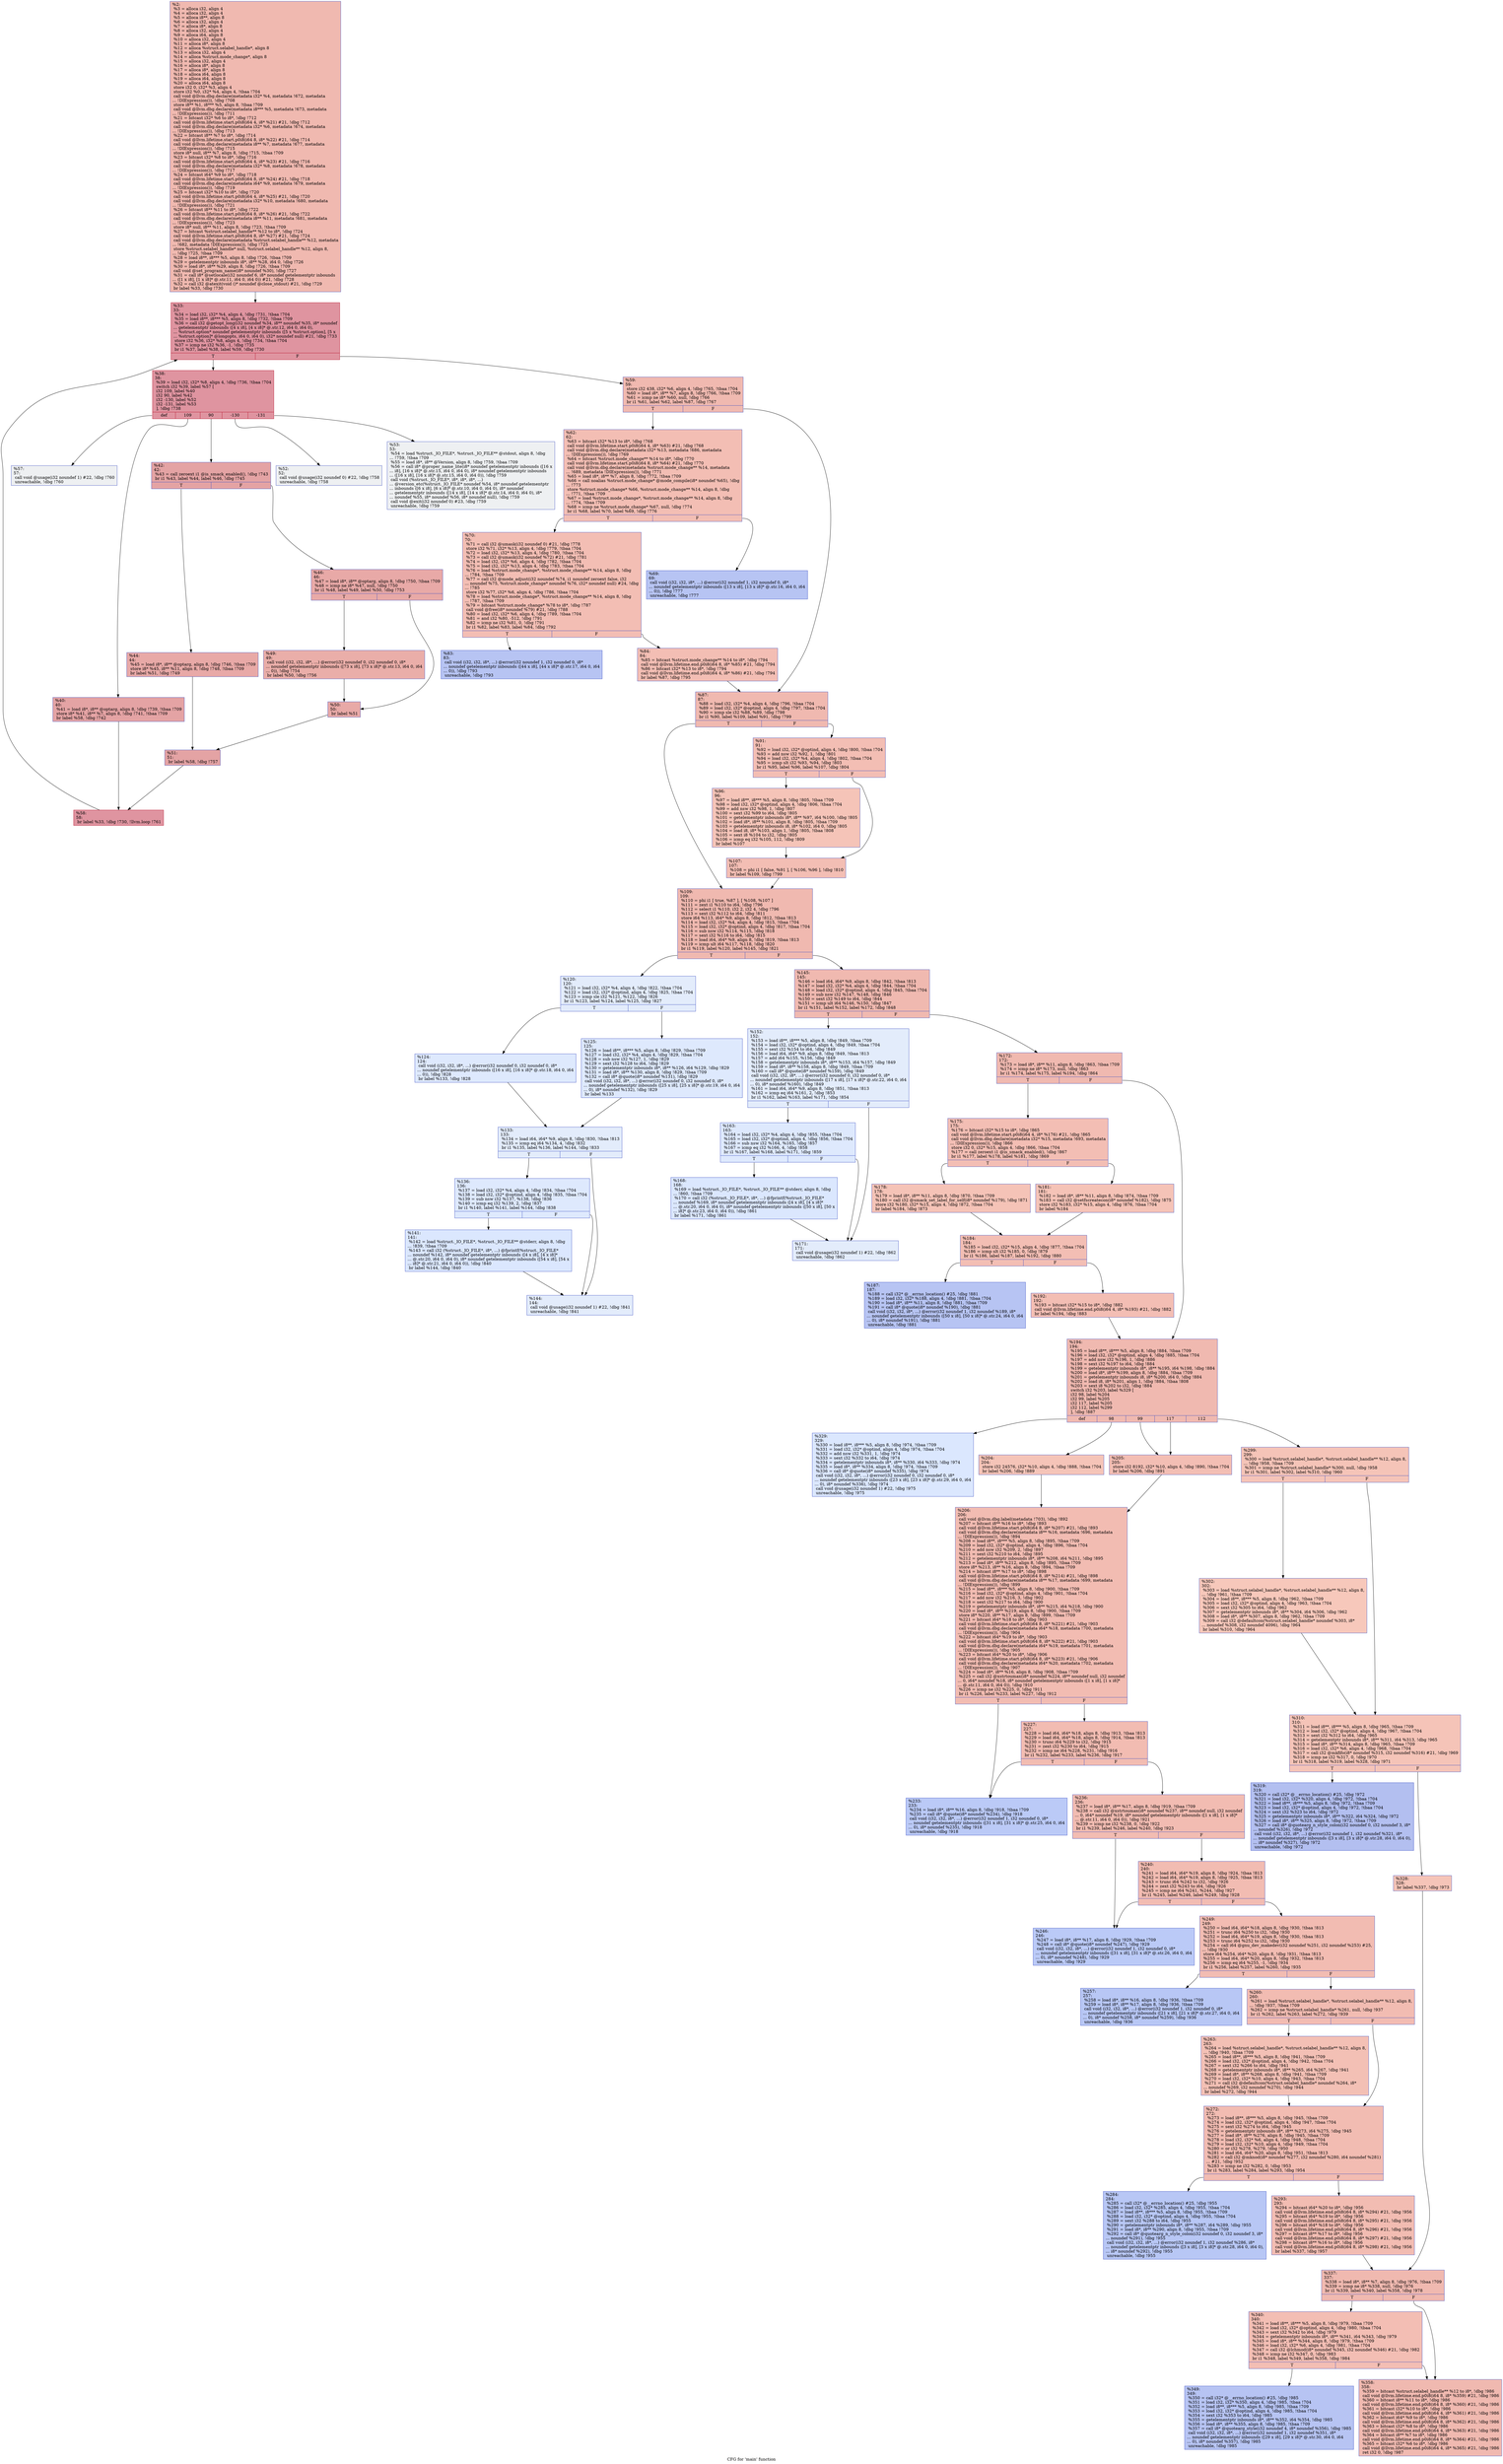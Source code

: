digraph "CFG for 'main' function" {
	label="CFG for 'main' function";

	Node0x1509040 [shape=record,color="#3d50c3ff", style=filled, fillcolor="#de614d70",label="{%2:\l  %3 = alloca i32, align 4\l  %4 = alloca i32, align 4\l  %5 = alloca i8**, align 8\l  %6 = alloca i32, align 4\l  %7 = alloca i8*, align 8\l  %8 = alloca i32, align 4\l  %9 = alloca i64, align 8\l  %10 = alloca i32, align 4\l  %11 = alloca i8*, align 8\l  %12 = alloca %struct.selabel_handle*, align 8\l  %13 = alloca i32, align 4\l  %14 = alloca %struct.mode_change*, align 8\l  %15 = alloca i32, align 4\l  %16 = alloca i8*, align 8\l  %17 = alloca i8*, align 8\l  %18 = alloca i64, align 8\l  %19 = alloca i64, align 8\l  %20 = alloca i64, align 8\l  store i32 0, i32* %3, align 4\l  store i32 %0, i32* %4, align 4, !tbaa !704\l  call void @llvm.dbg.declare(metadata i32* %4, metadata !672, metadata\l... !DIExpression()), !dbg !708\l  store i8** %1, i8*** %5, align 8, !tbaa !709\l  call void @llvm.dbg.declare(metadata i8*** %5, metadata !673, metadata\l... !DIExpression()), !dbg !711\l  %21 = bitcast i32* %6 to i8*, !dbg !712\l  call void @llvm.lifetime.start.p0i8(i64 4, i8* %21) #21, !dbg !712\l  call void @llvm.dbg.declare(metadata i32* %6, metadata !674, metadata\l... !DIExpression()), !dbg !713\l  %22 = bitcast i8** %7 to i8*, !dbg !714\l  call void @llvm.lifetime.start.p0i8(i64 8, i8* %22) #21, !dbg !714\l  call void @llvm.dbg.declare(metadata i8** %7, metadata !677, metadata\l... !DIExpression()), !dbg !715\l  store i8* null, i8** %7, align 8, !dbg !715, !tbaa !709\l  %23 = bitcast i32* %8 to i8*, !dbg !716\l  call void @llvm.lifetime.start.p0i8(i64 4, i8* %23) #21, !dbg !716\l  call void @llvm.dbg.declare(metadata i32* %8, metadata !678, metadata\l... !DIExpression()), !dbg !717\l  %24 = bitcast i64* %9 to i8*, !dbg !718\l  call void @llvm.lifetime.start.p0i8(i64 8, i8* %24) #21, !dbg !718\l  call void @llvm.dbg.declare(metadata i64* %9, metadata !679, metadata\l... !DIExpression()), !dbg !719\l  %25 = bitcast i32* %10 to i8*, !dbg !720\l  call void @llvm.lifetime.start.p0i8(i64 4, i8* %25) #21, !dbg !720\l  call void @llvm.dbg.declare(metadata i32* %10, metadata !680, metadata\l... !DIExpression()), !dbg !721\l  %26 = bitcast i8** %11 to i8*, !dbg !722\l  call void @llvm.lifetime.start.p0i8(i64 8, i8* %26) #21, !dbg !722\l  call void @llvm.dbg.declare(metadata i8** %11, metadata !681, metadata\l... !DIExpression()), !dbg !723\l  store i8* null, i8** %11, align 8, !dbg !723, !tbaa !709\l  %27 = bitcast %struct.selabel_handle** %12 to i8*, !dbg !724\l  call void @llvm.lifetime.start.p0i8(i64 8, i8* %27) #21, !dbg !724\l  call void @llvm.dbg.declare(metadata %struct.selabel_handle** %12, metadata\l... !682, metadata !DIExpression()), !dbg !725\l  store %struct.selabel_handle* null, %struct.selabel_handle** %12, align 8,\l... !dbg !725, !tbaa !709\l  %28 = load i8**, i8*** %5, align 8, !dbg !726, !tbaa !709\l  %29 = getelementptr inbounds i8*, i8** %28, i64 0, !dbg !726\l  %30 = load i8*, i8** %29, align 8, !dbg !726, !tbaa !709\l  call void @set_program_name(i8* noundef %30), !dbg !727\l  %31 = call i8* @setlocale(i32 noundef 6, i8* noundef getelementptr inbounds\l... ([1 x i8], [1 x i8]* @.str.11, i64 0, i64 0)) #21, !dbg !728\l  %32 = call i32 @atexit(void ()* noundef @close_stdout) #21, !dbg !729\l  br label %33, !dbg !730\l}"];
	Node0x1509040 -> Node0x15092d0;
	Node0x15092d0 [shape=record,color="#b70d28ff", style=filled, fillcolor="#b70d2870",label="{%33:\l33:                                               \l  %34 = load i32, i32* %4, align 4, !dbg !731, !tbaa !704\l  %35 = load i8**, i8*** %5, align 8, !dbg !732, !tbaa !709\l  %36 = call i32 @getopt_long(i32 noundef %34, i8** noundef %35, i8* noundef\l... getelementptr inbounds ([4 x i8], [4 x i8]* @.str.12, i64 0, i64 0),\l... %struct.option* noundef getelementptr inbounds ([5 x %struct.option], [5 x\l... %struct.option]* @longopts, i64 0, i64 0), i32* noundef null) #21, !dbg !733\l  store i32 %36, i32* %8, align 4, !dbg !734, !tbaa !704\l  %37 = icmp ne i32 %36, -1, !dbg !735\l  br i1 %37, label %38, label %59, !dbg !730\l|{<s0>T|<s1>F}}"];
	Node0x15092d0:s0 -> Node0x1509320;
	Node0x15092d0:s1 -> Node0x15096e0;
	Node0x1509320 [shape=record,color="#b70d28ff", style=filled, fillcolor="#b70d2870",label="{%38:\l38:                                               \l  %39 = load i32, i32* %8, align 4, !dbg !736, !tbaa !704\l  switch i32 %39, label %57 [\l    i32 109, label %40\l    i32 90, label %42\l    i32 -130, label %52\l    i32 -131, label %53\l  ], !dbg !738\l|{<s0>def|<s1>109|<s2>90|<s3>-130|<s4>-131}}"];
	Node0x1509320:s0 -> Node0x1509640;
	Node0x1509320:s1 -> Node0x1509370;
	Node0x1509320:s2 -> Node0x15093c0;
	Node0x1509320:s3 -> Node0x15095a0;
	Node0x1509320:s4 -> Node0x15095f0;
	Node0x1509370 [shape=record,color="#3d50c3ff", style=filled, fillcolor="#c32e3170",label="{%40:\l40:                                               \l  %41 = load i8*, i8** @optarg, align 8, !dbg !739, !tbaa !709\l  store i8* %41, i8** %7, align 8, !dbg !741, !tbaa !709\l  br label %58, !dbg !742\l}"];
	Node0x1509370 -> Node0x1509690;
	Node0x15093c0 [shape=record,color="#3d50c3ff", style=filled, fillcolor="#c32e3170",label="{%42:\l42:                                               \l  %43 = call zeroext i1 @is_smack_enabled(), !dbg !743\l  br i1 %43, label %44, label %46, !dbg !745\l|{<s0>T|<s1>F}}"];
	Node0x15093c0:s0 -> Node0x1509410;
	Node0x15093c0:s1 -> Node0x1509460;
	Node0x1509410 [shape=record,color="#3d50c3ff", style=filled, fillcolor="#ca3b3770",label="{%44:\l44:                                               \l  %45 = load i8*, i8** @optarg, align 8, !dbg !746, !tbaa !709\l  store i8* %45, i8** %11, align 8, !dbg !748, !tbaa !709\l  br label %51, !dbg !749\l}"];
	Node0x1509410 -> Node0x1509550;
	Node0x1509460 [shape=record,color="#3d50c3ff", style=filled, fillcolor="#ca3b3770",label="{%46:\l46:                                               \l  %47 = load i8*, i8** @optarg, align 8, !dbg !750, !tbaa !709\l  %48 = icmp ne i8* %47, null, !dbg !750\l  br i1 %48, label %49, label %50, !dbg !753\l|{<s0>T|<s1>F}}"];
	Node0x1509460:s0 -> Node0x15094b0;
	Node0x1509460:s1 -> Node0x1509500;
	Node0x15094b0 [shape=record,color="#3d50c3ff", style=filled, fillcolor="#d0473d70",label="{%49:\l49:                                               \l  call void (i32, i32, i8*, ...) @error(i32 noundef 0, i32 noundef 0, i8*\l... noundef getelementptr inbounds ([73 x i8], [73 x i8]* @.str.13, i64 0, i64\l... 0)), !dbg !754\l  br label %50, !dbg !756\l}"];
	Node0x15094b0 -> Node0x1509500;
	Node0x1509500 [shape=record,color="#3d50c3ff", style=filled, fillcolor="#ca3b3770",label="{%50:\l50:                                               \l  br label %51\l}"];
	Node0x1509500 -> Node0x1509550;
	Node0x1509550 [shape=record,color="#3d50c3ff", style=filled, fillcolor="#c32e3170",label="{%51:\l51:                                               \l  br label %58, !dbg !757\l}"];
	Node0x1509550 -> Node0x1509690;
	Node0x15095a0 [shape=record,color="#3d50c3ff", style=filled, fillcolor="#d9dce170",label="{%52:\l52:                                               \l  call void @usage(i32 noundef 0) #22, !dbg !758\l  unreachable, !dbg !758\l}"];
	Node0x15095f0 [shape=record,color="#3d50c3ff", style=filled, fillcolor="#d9dce170",label="{%53:\l53:                                               \l  %54 = load %struct._IO_FILE*, %struct._IO_FILE** @stdout, align 8, !dbg\l... !759, !tbaa !709\l  %55 = load i8*, i8** @Version, align 8, !dbg !759, !tbaa !709\l  %56 = call i8* @proper_name_lite(i8* noundef getelementptr inbounds ([16 x\l... i8], [16 x i8]* @.str.15, i64 0, i64 0), i8* noundef getelementptr inbounds\l... ([16 x i8], [16 x i8]* @.str.15, i64 0, i64 0)), !dbg !759\l  call void (%struct._IO_FILE*, i8*, i8*, i8*, ...)\l... @version_etc(%struct._IO_FILE* noundef %54, i8* noundef getelementptr\l... inbounds ([6 x i8], [6 x i8]* @.str.10, i64 0, i64 0), i8* noundef\l... getelementptr inbounds ([14 x i8], [14 x i8]* @.str.14, i64 0, i64 0), i8*\l... noundef %55, i8* noundef %56, i8* noundef null), !dbg !759\l  call void @exit(i32 noundef 0) #23, !dbg !759\l  unreachable, !dbg !759\l}"];
	Node0x1509640 [shape=record,color="#3d50c3ff", style=filled, fillcolor="#d9dce170",label="{%57:\l57:                                               \l  call void @usage(i32 noundef 1) #22, !dbg !760\l  unreachable, !dbg !760\l}"];
	Node0x1509690 [shape=record,color="#b70d28ff", style=filled, fillcolor="#b70d2870",label="{%58:\l58:                                               \l  br label %33, !dbg !730, !llvm.loop !761\l}"];
	Node0x1509690 -> Node0x15092d0;
	Node0x15096e0 [shape=record,color="#3d50c3ff", style=filled, fillcolor="#de614d70",label="{%59:\l59:                                               \l  store i32 438, i32* %6, align 4, !dbg !765, !tbaa !704\l  %60 = load i8*, i8** %7, align 8, !dbg !766, !tbaa !709\l  %61 = icmp ne i8* %60, null, !dbg !766\l  br i1 %61, label %62, label %87, !dbg !767\l|{<s0>T|<s1>F}}"];
	Node0x15096e0:s0 -> Node0x1509730;
	Node0x15096e0:s1 -> Node0x15098c0;
	Node0x1509730 [shape=record,color="#3d50c3ff", style=filled, fillcolor="#e36c5570",label="{%62:\l62:                                               \l  %63 = bitcast i32* %13 to i8*, !dbg !768\l  call void @llvm.lifetime.start.p0i8(i64 4, i8* %63) #21, !dbg !768\l  call void @llvm.dbg.declare(metadata i32* %13, metadata !686, metadata\l... !DIExpression()), !dbg !769\l  %64 = bitcast %struct.mode_change** %14 to i8*, !dbg !770\l  call void @llvm.lifetime.start.p0i8(i64 8, i8* %64) #21, !dbg !770\l  call void @llvm.dbg.declare(metadata %struct.mode_change** %14, metadata\l... !689, metadata !DIExpression()), !dbg !771\l  %65 = load i8*, i8** %7, align 8, !dbg !772, !tbaa !709\l  %66 = call noalias %struct.mode_change* @mode_compile(i8* noundef %65), !dbg\l... !773\l  store %struct.mode_change* %66, %struct.mode_change** %14, align 8, !dbg\l... !771, !tbaa !709\l  %67 = load %struct.mode_change*, %struct.mode_change** %14, align 8, !dbg\l... !774, !tbaa !709\l  %68 = icmp ne %struct.mode_change* %67, null, !dbg !774\l  br i1 %68, label %70, label %69, !dbg !776\l|{<s0>T|<s1>F}}"];
	Node0x1509730:s0 -> Node0x15097d0;
	Node0x1509730:s1 -> Node0x1509780;
	Node0x1509780 [shape=record,color="#3d50c3ff", style=filled, fillcolor="#5b7ae570",label="{%69:\l69:                                               \l  call void (i32, i32, i8*, ...) @error(i32 noundef 1, i32 noundef 0, i8*\l... noundef getelementptr inbounds ([13 x i8], [13 x i8]* @.str.16, i64 0, i64\l... 0)), !dbg !777\l  unreachable, !dbg !777\l}"];
	Node0x15097d0 [shape=record,color="#3d50c3ff", style=filled, fillcolor="#e36c5570",label="{%70:\l70:                                               \l  %71 = call i32 @umask(i32 noundef 0) #21, !dbg !778\l  store i32 %71, i32* %13, align 4, !dbg !779, !tbaa !704\l  %72 = load i32, i32* %13, align 4, !dbg !780, !tbaa !704\l  %73 = call i32 @umask(i32 noundef %72) #21, !dbg !781\l  %74 = load i32, i32* %6, align 4, !dbg !782, !tbaa !704\l  %75 = load i32, i32* %13, align 4, !dbg !783, !tbaa !704\l  %76 = load %struct.mode_change*, %struct.mode_change** %14, align 8, !dbg\l... !784, !tbaa !709\l  %77 = call i32 @mode_adjust(i32 noundef %74, i1 noundef zeroext false, i32\l... noundef %75, %struct.mode_change* noundef %76, i32* noundef null) #24, !dbg\l... !785\l  store i32 %77, i32* %6, align 4, !dbg !786, !tbaa !704\l  %78 = load %struct.mode_change*, %struct.mode_change** %14, align 8, !dbg\l... !787, !tbaa !709\l  %79 = bitcast %struct.mode_change* %78 to i8*, !dbg !787\l  call void @free(i8* noundef %79) #21, !dbg !788\l  %80 = load i32, i32* %6, align 4, !dbg !789, !tbaa !704\l  %81 = and i32 %80, -512, !dbg !791\l  %82 = icmp ne i32 %81, 0, !dbg !791\l  br i1 %82, label %83, label %84, !dbg !792\l|{<s0>T|<s1>F}}"];
	Node0x15097d0:s0 -> Node0x1509820;
	Node0x15097d0:s1 -> Node0x1509870;
	Node0x1509820 [shape=record,color="#3d50c3ff", style=filled, fillcolor="#5b7ae570",label="{%83:\l83:                                               \l  call void (i32, i32, i8*, ...) @error(i32 noundef 1, i32 noundef 0, i8*\l... noundef getelementptr inbounds ([44 x i8], [44 x i8]* @.str.17, i64 0, i64\l... 0)), !dbg !793\l  unreachable, !dbg !793\l}"];
	Node0x1509870 [shape=record,color="#3d50c3ff", style=filled, fillcolor="#e36c5570",label="{%84:\l84:                                               \l  %85 = bitcast %struct.mode_change** %14 to i8*, !dbg !794\l  call void @llvm.lifetime.end.p0i8(i64 8, i8* %85) #21, !dbg !794\l  %86 = bitcast i32* %13 to i8*, !dbg !794\l  call void @llvm.lifetime.end.p0i8(i64 4, i8* %86) #21, !dbg !794\l  br label %87, !dbg !795\l}"];
	Node0x1509870 -> Node0x15098c0;
	Node0x15098c0 [shape=record,color="#3d50c3ff", style=filled, fillcolor="#de614d70",label="{%87:\l87:                                               \l  %88 = load i32, i32* %4, align 4, !dbg !796, !tbaa !704\l  %89 = load i32, i32* @optind, align 4, !dbg !797, !tbaa !704\l  %90 = icmp sle i32 %88, %89, !dbg !798\l  br i1 %90, label %109, label %91, !dbg !799\l|{<s0>T|<s1>F}}"];
	Node0x15098c0:s0 -> Node0x1509a00;
	Node0x15098c0:s1 -> Node0x1509910;
	Node0x1509910 [shape=record,color="#3d50c3ff", style=filled, fillcolor="#e36c5570",label="{%91:\l91:                                               \l  %92 = load i32, i32* @optind, align 4, !dbg !800, !tbaa !704\l  %93 = add nsw i32 %92, 1, !dbg !801\l  %94 = load i32, i32* %4, align 4, !dbg !802, !tbaa !704\l  %95 = icmp slt i32 %93, %94, !dbg !803\l  br i1 %95, label %96, label %107, !dbg !804\l|{<s0>T|<s1>F}}"];
	Node0x1509910:s0 -> Node0x1509960;
	Node0x1509910:s1 -> Node0x15099b0;
	Node0x1509960 [shape=record,color="#3d50c3ff", style=filled, fillcolor="#e97a5f70",label="{%96:\l96:                                               \l  %97 = load i8**, i8*** %5, align 8, !dbg !805, !tbaa !709\l  %98 = load i32, i32* @optind, align 4, !dbg !806, !tbaa !704\l  %99 = add nsw i32 %98, 1, !dbg !807\l  %100 = sext i32 %99 to i64, !dbg !805\l  %101 = getelementptr inbounds i8*, i8** %97, i64 %100, !dbg !805\l  %102 = load i8*, i8** %101, align 8, !dbg !805, !tbaa !709\l  %103 = getelementptr inbounds i8, i8* %102, i64 0, !dbg !805\l  %104 = load i8, i8* %103, align 1, !dbg !805, !tbaa !808\l  %105 = sext i8 %104 to i32, !dbg !805\l  %106 = icmp eq i32 %105, 112, !dbg !809\l  br label %107\l}"];
	Node0x1509960 -> Node0x15099b0;
	Node0x15099b0 [shape=record,color="#3d50c3ff", style=filled, fillcolor="#e36c5570",label="{%107:\l107:                                              \l  %108 = phi i1 [ false, %91 ], [ %106, %96 ], !dbg !810\l  br label %109, !dbg !799\l}"];
	Node0x15099b0 -> Node0x1509a00;
	Node0x1509a00 [shape=record,color="#3d50c3ff", style=filled, fillcolor="#de614d70",label="{%109:\l109:                                              \l  %110 = phi i1 [ true, %87 ], [ %108, %107 ]\l  %111 = zext i1 %110 to i64, !dbg !796\l  %112 = select i1 %110, i32 2, i32 4, !dbg !796\l  %113 = sext i32 %112 to i64, !dbg !811\l  store i64 %113, i64* %9, align 8, !dbg !812, !tbaa !813\l  %114 = load i32, i32* %4, align 4, !dbg !815, !tbaa !704\l  %115 = load i32, i32* @optind, align 4, !dbg !817, !tbaa !704\l  %116 = sub nsw i32 %114, %115, !dbg !818\l  %117 = sext i32 %116 to i64, !dbg !815\l  %118 = load i64, i64* %9, align 8, !dbg !819, !tbaa !813\l  %119 = icmp ult i64 %117, %118, !dbg !820\l  br i1 %119, label %120, label %145, !dbg !821\l|{<s0>T|<s1>F}}"];
	Node0x1509a00:s0 -> Node0x1509a50;
	Node0x1509a00:s1 -> Node0x1509c80;
	Node0x1509a50 [shape=record,color="#3d50c3ff", style=filled, fillcolor="#bfd3f670",label="{%120:\l120:                                              \l  %121 = load i32, i32* %4, align 4, !dbg !822, !tbaa !704\l  %122 = load i32, i32* @optind, align 4, !dbg !825, !tbaa !704\l  %123 = icmp sle i32 %121, %122, !dbg !826\l  br i1 %123, label %124, label %125, !dbg !827\l|{<s0>T|<s1>F}}"];
	Node0x1509a50:s0 -> Node0x1509aa0;
	Node0x1509a50:s1 -> Node0x1509af0;
	Node0x1509aa0 [shape=record,color="#3d50c3ff", style=filled, fillcolor="#b5cdfa70",label="{%124:\l124:                                              \l  call void (i32, i32, i8*, ...) @error(i32 noundef 0, i32 noundef 0, i8*\l... noundef getelementptr inbounds ([16 x i8], [16 x i8]* @.str.18, i64 0, i64\l... 0)), !dbg !828\l  br label %133, !dbg !828\l}"];
	Node0x1509aa0 -> Node0x1509b40;
	Node0x1509af0 [shape=record,color="#3d50c3ff", style=filled, fillcolor="#b5cdfa70",label="{%125:\l125:                                              \l  %126 = load i8**, i8*** %5, align 8, !dbg !829, !tbaa !709\l  %127 = load i32, i32* %4, align 4, !dbg !829, !tbaa !704\l  %128 = sub nsw i32 %127, 1, !dbg !829\l  %129 = sext i32 %128 to i64, !dbg !829\l  %130 = getelementptr inbounds i8*, i8** %126, i64 %129, !dbg !829\l  %131 = load i8*, i8** %130, align 8, !dbg !829, !tbaa !709\l  %132 = call i8* @quote(i8* noundef %131), !dbg !829\l  call void (i32, i32, i8*, ...) @error(i32 noundef 0, i32 noundef 0, i8*\l... noundef getelementptr inbounds ([25 x i8], [25 x i8]* @.str.19, i64 0, i64\l... 0), i8* noundef %132), !dbg !829\l  br label %133\l}"];
	Node0x1509af0 -> Node0x1509b40;
	Node0x1509b40 [shape=record,color="#3d50c3ff", style=filled, fillcolor="#bfd3f670",label="{%133:\l133:                                              \l  %134 = load i64, i64* %9, align 8, !dbg !830, !tbaa !813\l  %135 = icmp eq i64 %134, 4, !dbg !832\l  br i1 %135, label %136, label %144, !dbg !833\l|{<s0>T|<s1>F}}"];
	Node0x1509b40:s0 -> Node0x1509b90;
	Node0x1509b40:s1 -> Node0x1509c30;
	Node0x1509b90 [shape=record,color="#3d50c3ff", style=filled, fillcolor="#b5cdfa70",label="{%136:\l136:                                              \l  %137 = load i32, i32* %4, align 4, !dbg !834, !tbaa !704\l  %138 = load i32, i32* @optind, align 4, !dbg !835, !tbaa !704\l  %139 = sub nsw i32 %137, %138, !dbg !836\l  %140 = icmp eq i32 %139, 2, !dbg !837\l  br i1 %140, label %141, label %144, !dbg !838\l|{<s0>T|<s1>F}}"];
	Node0x1509b90:s0 -> Node0x1509be0;
	Node0x1509b90:s1 -> Node0x1509c30;
	Node0x1509be0 [shape=record,color="#3d50c3ff", style=filled, fillcolor="#aec9fc70",label="{%141:\l141:                                              \l  %142 = load %struct._IO_FILE*, %struct._IO_FILE** @stderr, align 8, !dbg\l... !839, !tbaa !709\l  %143 = call i32 (%struct._IO_FILE*, i8*, ...) @fprintf(%struct._IO_FILE*\l... noundef %142, i8* noundef getelementptr inbounds ([4 x i8], [4 x i8]*\l... @.str.20, i64 0, i64 0), i8* noundef getelementptr inbounds ([54 x i8], [54 x\l... i8]* @.str.21, i64 0, i64 0)), !dbg !840\l  br label %144, !dbg !840\l}"];
	Node0x1509be0 -> Node0x1509c30;
	Node0x1509c30 [shape=record,color="#3d50c3ff", style=filled, fillcolor="#bfd3f670",label="{%144:\l144:                                              \l  call void @usage(i32 noundef 1) #22, !dbg !841\l  unreachable, !dbg !841\l}"];
	Node0x1509c80 [shape=record,color="#3d50c3ff", style=filled, fillcolor="#de614d70",label="{%145:\l145:                                              \l  %146 = load i64, i64* %9, align 8, !dbg !842, !tbaa !813\l  %147 = load i32, i32* %4, align 4, !dbg !844, !tbaa !704\l  %148 = load i32, i32* @optind, align 4, !dbg !845, !tbaa !704\l  %149 = sub nsw i32 %147, %148, !dbg !846\l  %150 = sext i32 %149 to i64, !dbg !844\l  %151 = icmp ult i64 %146, %150, !dbg !847\l  br i1 %151, label %152, label %172, !dbg !848\l|{<s0>T|<s1>F}}"];
	Node0x1509c80:s0 -> Node0x1509cd0;
	Node0x1509c80:s1 -> Node0x1509e10;
	Node0x1509cd0 [shape=record,color="#3d50c3ff", style=filled, fillcolor="#bfd3f670",label="{%152:\l152:                                              \l  %153 = load i8**, i8*** %5, align 8, !dbg !849, !tbaa !709\l  %154 = load i32, i32* @optind, align 4, !dbg !849, !tbaa !704\l  %155 = sext i32 %154 to i64, !dbg !849\l  %156 = load i64, i64* %9, align 8, !dbg !849, !tbaa !813\l  %157 = add i64 %155, %156, !dbg !849\l  %158 = getelementptr inbounds i8*, i8** %153, i64 %157, !dbg !849\l  %159 = load i8*, i8** %158, align 8, !dbg !849, !tbaa !709\l  %160 = call i8* @quote(i8* noundef %159), !dbg !849\l  call void (i32, i32, i8*, ...) @error(i32 noundef 0, i32 noundef 0, i8*\l... noundef getelementptr inbounds ([17 x i8], [17 x i8]* @.str.22, i64 0, i64\l... 0), i8* noundef %160), !dbg !849\l  %161 = load i64, i64* %9, align 8, !dbg !851, !tbaa !813\l  %162 = icmp eq i64 %161, 2, !dbg !853\l  br i1 %162, label %163, label %171, !dbg !854\l|{<s0>T|<s1>F}}"];
	Node0x1509cd0:s0 -> Node0x1509d20;
	Node0x1509cd0:s1 -> Node0x1509dc0;
	Node0x1509d20 [shape=record,color="#3d50c3ff", style=filled, fillcolor="#b5cdfa70",label="{%163:\l163:                                              \l  %164 = load i32, i32* %4, align 4, !dbg !855, !tbaa !704\l  %165 = load i32, i32* @optind, align 4, !dbg !856, !tbaa !704\l  %166 = sub nsw i32 %164, %165, !dbg !857\l  %167 = icmp eq i32 %166, 4, !dbg !858\l  br i1 %167, label %168, label %171, !dbg !859\l|{<s0>T|<s1>F}}"];
	Node0x1509d20:s0 -> Node0x1509d70;
	Node0x1509d20:s1 -> Node0x1509dc0;
	Node0x1509d70 [shape=record,color="#3d50c3ff", style=filled, fillcolor="#aec9fc70",label="{%168:\l168:                                              \l  %169 = load %struct._IO_FILE*, %struct._IO_FILE** @stderr, align 8, !dbg\l... !860, !tbaa !709\l  %170 = call i32 (%struct._IO_FILE*, i8*, ...) @fprintf(%struct._IO_FILE*\l... noundef %169, i8* noundef getelementptr inbounds ([4 x i8], [4 x i8]*\l... @.str.20, i64 0, i64 0), i8* noundef getelementptr inbounds ([50 x i8], [50 x\l... i8]* @.str.23, i64 0, i64 0)), !dbg !861\l  br label %171, !dbg !861\l}"];
	Node0x1509d70 -> Node0x1509dc0;
	Node0x1509dc0 [shape=record,color="#3d50c3ff", style=filled, fillcolor="#bfd3f670",label="{%171:\l171:                                              \l  call void @usage(i32 noundef 1) #22, !dbg !862\l  unreachable, !dbg !862\l}"];
	Node0x1509e10 [shape=record,color="#3d50c3ff", style=filled, fillcolor="#de614d70",label="{%172:\l172:                                              \l  %173 = load i8*, i8** %11, align 8, !dbg !863, !tbaa !709\l  %174 = icmp ne i8* %173, null, !dbg !863\l  br i1 %174, label %175, label %194, !dbg !864\l|{<s0>T|<s1>F}}"];
	Node0x1509e10:s0 -> Node0x1509e60;
	Node0x1509e10:s1 -> Node0x150a040;
	Node0x1509e60 [shape=record,color="#3d50c3ff", style=filled, fillcolor="#e36c5570",label="{%175:\l175:                                              \l  %176 = bitcast i32* %15 to i8*, !dbg !865\l  call void @llvm.lifetime.start.p0i8(i64 4, i8* %176) #21, !dbg !865\l  call void @llvm.dbg.declare(metadata i32* %15, metadata !693, metadata\l... !DIExpression()), !dbg !866\l  store i32 0, i32* %15, align 4, !dbg !866, !tbaa !704\l  %177 = call zeroext i1 @is_smack_enabled(), !dbg !867\l  br i1 %177, label %178, label %181, !dbg !869\l|{<s0>T|<s1>F}}"];
	Node0x1509e60:s0 -> Node0x1509eb0;
	Node0x1509e60:s1 -> Node0x1509f00;
	Node0x1509eb0 [shape=record,color="#3d50c3ff", style=filled, fillcolor="#e8765c70",label="{%178:\l178:                                              \l  %179 = load i8*, i8** %11, align 8, !dbg !870, !tbaa !709\l  %180 = call i32 @smack_set_label_for_self(i8* noundef %179), !dbg !871\l  store i32 %180, i32* %15, align 4, !dbg !872, !tbaa !704\l  br label %184, !dbg !873\l}"];
	Node0x1509eb0 -> Node0x1509f50;
	Node0x1509f00 [shape=record,color="#3d50c3ff", style=filled, fillcolor="#e8765c70",label="{%181:\l181:                                              \l  %182 = load i8*, i8** %11, align 8, !dbg !874, !tbaa !709\l  %183 = call i32 @setfscreatecon(i8* noundef %182), !dbg !875\l  store i32 %183, i32* %15, align 4, !dbg !876, !tbaa !704\l  br label %184\l}"];
	Node0x1509f00 -> Node0x1509f50;
	Node0x1509f50 [shape=record,color="#3d50c3ff", style=filled, fillcolor="#e36c5570",label="{%184:\l184:                                              \l  %185 = load i32, i32* %15, align 4, !dbg !877, !tbaa !704\l  %186 = icmp slt i32 %185, 0, !dbg !879\l  br i1 %186, label %187, label %192, !dbg !880\l|{<s0>T|<s1>F}}"];
	Node0x1509f50:s0 -> Node0x1509fa0;
	Node0x1509f50:s1 -> Node0x1509ff0;
	Node0x1509fa0 [shape=record,color="#3d50c3ff", style=filled, fillcolor="#5b7ae570",label="{%187:\l187:                                              \l  %188 = call i32* @__errno_location() #25, !dbg !881\l  %189 = load i32, i32* %188, align 4, !dbg !881, !tbaa !704\l  %190 = load i8*, i8** %11, align 8, !dbg !881, !tbaa !709\l  %191 = call i8* @quote(i8* noundef %190), !dbg !881\l  call void (i32, i32, i8*, ...) @error(i32 noundef 1, i32 noundef %189, i8*\l... noundef getelementptr inbounds ([50 x i8], [50 x i8]* @.str.24, i64 0, i64\l... 0), i8* noundef %191), !dbg !881\l  unreachable, !dbg !881\l}"];
	Node0x1509ff0 [shape=record,color="#3d50c3ff", style=filled, fillcolor="#e36c5570",label="{%192:\l192:                                              \l  %193 = bitcast i32* %15 to i8*, !dbg !882\l  call void @llvm.lifetime.end.p0i8(i64 4, i8* %193) #21, !dbg !882\l  br label %194, !dbg !883\l}"];
	Node0x1509ff0 -> Node0x150a040;
	Node0x150a040 [shape=record,color="#3d50c3ff", style=filled, fillcolor="#de614d70",label="{%194:\l194:                                              \l  %195 = load i8**, i8*** %5, align 8, !dbg !884, !tbaa !709\l  %196 = load i32, i32* @optind, align 4, !dbg !885, !tbaa !704\l  %197 = add nsw i32 %196, 1, !dbg !886\l  %198 = sext i32 %197 to i64, !dbg !884\l  %199 = getelementptr inbounds i8*, i8** %195, i64 %198, !dbg !884\l  %200 = load i8*, i8** %199, align 8, !dbg !884, !tbaa !709\l  %201 = getelementptr inbounds i8, i8* %200, i64 0, !dbg !884\l  %202 = load i8, i8* %201, align 1, !dbg !884, !tbaa !808\l  %203 = sext i8 %202 to i32, !dbg !884\l  switch i32 %203, label %329 [\l    i32 98, label %204\l    i32 99, label %205\l    i32 117, label %205\l    i32 112, label %299\l  ], !dbg !887\l|{<s0>def|<s1>98|<s2>99|<s3>117|<s4>112}}"];
	Node0x150a040:s0 -> Node0x150a6d0;
	Node0x150a040:s1 -> Node0x150a090;
	Node0x150a040:s2 -> Node0x150a0e0;
	Node0x150a040:s3 -> Node0x150a0e0;
	Node0x150a040:s4 -> Node0x150a540;
	Node0x150a090 [shape=record,color="#3d50c3ff", style=filled, fillcolor="#e97a5f70",label="{%204:\l204:                                              \l  store i32 24576, i32* %10, align 4, !dbg !888, !tbaa !704\l  br label %206, !dbg !889\l}"];
	Node0x150a090 -> Node0x150a130;
	Node0x150a0e0 [shape=record,color="#3d50c3ff", style=filled, fillcolor="#e36c5570",label="{%205:\l205:                                              \l  store i32 8192, i32* %10, align 4, !dbg !890, !tbaa !704\l  br label %206, !dbg !891\l}"];
	Node0x150a0e0 -> Node0x150a130;
	Node0x150a130 [shape=record,color="#3d50c3ff", style=filled, fillcolor="#e1675170",label="{%206:\l206:                                              \l  call void @llvm.dbg.label(metadata !703), !dbg !892\l  %207 = bitcast i8** %16 to i8*, !dbg !893\l  call void @llvm.lifetime.start.p0i8(i64 8, i8* %207) #21, !dbg !893\l  call void @llvm.dbg.declare(metadata i8** %16, metadata !696, metadata\l... !DIExpression()), !dbg !894\l  %208 = load i8**, i8*** %5, align 8, !dbg !895, !tbaa !709\l  %209 = load i32, i32* @optind, align 4, !dbg !896, !tbaa !704\l  %210 = add nsw i32 %209, 2, !dbg !897\l  %211 = sext i32 %210 to i64, !dbg !895\l  %212 = getelementptr inbounds i8*, i8** %208, i64 %211, !dbg !895\l  %213 = load i8*, i8** %212, align 8, !dbg !895, !tbaa !709\l  store i8* %213, i8** %16, align 8, !dbg !894, !tbaa !709\l  %214 = bitcast i8** %17 to i8*, !dbg !898\l  call void @llvm.lifetime.start.p0i8(i64 8, i8* %214) #21, !dbg !898\l  call void @llvm.dbg.declare(metadata i8** %17, metadata !699, metadata\l... !DIExpression()), !dbg !899\l  %215 = load i8**, i8*** %5, align 8, !dbg !900, !tbaa !709\l  %216 = load i32, i32* @optind, align 4, !dbg !901, !tbaa !704\l  %217 = add nsw i32 %216, 3, !dbg !902\l  %218 = sext i32 %217 to i64, !dbg !900\l  %219 = getelementptr inbounds i8*, i8** %215, i64 %218, !dbg !900\l  %220 = load i8*, i8** %219, align 8, !dbg !900, !tbaa !709\l  store i8* %220, i8** %17, align 8, !dbg !899, !tbaa !709\l  %221 = bitcast i64* %18 to i8*, !dbg !903\l  call void @llvm.lifetime.start.p0i8(i64 8, i8* %221) #21, !dbg !903\l  call void @llvm.dbg.declare(metadata i64* %18, metadata !700, metadata\l... !DIExpression()), !dbg !904\l  %222 = bitcast i64* %19 to i8*, !dbg !903\l  call void @llvm.lifetime.start.p0i8(i64 8, i8* %222) #21, !dbg !903\l  call void @llvm.dbg.declare(metadata i64* %19, metadata !701, metadata\l... !DIExpression()), !dbg !905\l  %223 = bitcast i64* %20 to i8*, !dbg !906\l  call void @llvm.lifetime.start.p0i8(i64 8, i8* %223) #21, !dbg !906\l  call void @llvm.dbg.declare(metadata i64* %20, metadata !702, metadata\l... !DIExpression()), !dbg !907\l  %224 = load i8*, i8** %16, align 8, !dbg !908, !tbaa !709\l  %225 = call i32 @xstrtoumax(i8* noundef %224, i8** noundef null, i32 noundef\l... 0, i64* noundef %18, i8* noundef getelementptr inbounds ([1 x i8], [1 x i8]*\l... @.str.11, i64 0, i64 0)), !dbg !910\l  %226 = icmp ne i32 %225, 0, !dbg !911\l  br i1 %226, label %233, label %227, !dbg !912\l|{<s0>T|<s1>F}}"];
	Node0x150a130:s0 -> Node0x150a1d0;
	Node0x150a130:s1 -> Node0x150a180;
	Node0x150a180 [shape=record,color="#3d50c3ff", style=filled, fillcolor="#e1675170",label="{%227:\l227:                                              \l  %228 = load i64, i64* %18, align 8, !dbg !913, !tbaa !813\l  %229 = load i64, i64* %18, align 8, !dbg !914, !tbaa !813\l  %230 = trunc i64 %229 to i32, !dbg !915\l  %231 = zext i32 %230 to i64, !dbg !915\l  %232 = icmp ne i64 %228, %231, !dbg !916\l  br i1 %232, label %233, label %236, !dbg !917\l|{<s0>T|<s1>F}}"];
	Node0x150a180:s0 -> Node0x150a1d0;
	Node0x150a180:s1 -> Node0x150a220;
	Node0x150a1d0 [shape=record,color="#3d50c3ff", style=filled, fillcolor="#6687ed70",label="{%233:\l233:                                              \l  %234 = load i8*, i8** %16, align 8, !dbg !918, !tbaa !709\l  %235 = call i8* @quote(i8* noundef %234), !dbg !918\l  call void (i32, i32, i8*, ...) @error(i32 noundef 1, i32 noundef 0, i8*\l... noundef getelementptr inbounds ([31 x i8], [31 x i8]* @.str.25, i64 0, i64\l... 0), i8* noundef %235), !dbg !918\l  unreachable, !dbg !918\l}"];
	Node0x150a220 [shape=record,color="#3d50c3ff", style=filled, fillcolor="#e1675170",label="{%236:\l236:                                              \l  %237 = load i8*, i8** %17, align 8, !dbg !919, !tbaa !709\l  %238 = call i32 @xstrtoumax(i8* noundef %237, i8** noundef null, i32 noundef\l... 0, i64* noundef %19, i8* noundef getelementptr inbounds ([1 x i8], [1 x i8]*\l... @.str.11, i64 0, i64 0)), !dbg !921\l  %239 = icmp ne i32 %238, 0, !dbg !922\l  br i1 %239, label %246, label %240, !dbg !923\l|{<s0>T|<s1>F}}"];
	Node0x150a220:s0 -> Node0x150a2c0;
	Node0x150a220:s1 -> Node0x150a270;
	Node0x150a270 [shape=record,color="#3d50c3ff", style=filled, fillcolor="#e1675170",label="{%240:\l240:                                              \l  %241 = load i64, i64* %19, align 8, !dbg !924, !tbaa !813\l  %242 = load i64, i64* %19, align 8, !dbg !925, !tbaa !813\l  %243 = trunc i64 %242 to i32, !dbg !926\l  %244 = zext i32 %243 to i64, !dbg !926\l  %245 = icmp ne i64 %241, %244, !dbg !927\l  br i1 %245, label %246, label %249, !dbg !928\l|{<s0>T|<s1>F}}"];
	Node0x150a270:s0 -> Node0x150a2c0;
	Node0x150a270:s1 -> Node0x150a310;
	Node0x150a2c0 [shape=record,color="#3d50c3ff", style=filled, fillcolor="#6687ed70",label="{%246:\l246:                                              \l  %247 = load i8*, i8** %17, align 8, !dbg !929, !tbaa !709\l  %248 = call i8* @quote(i8* noundef %247), !dbg !929\l  call void (i32, i32, i8*, ...) @error(i32 noundef 1, i32 noundef 0, i8*\l... noundef getelementptr inbounds ([31 x i8], [31 x i8]* @.str.26, i64 0, i64\l... 0), i8* noundef %248), !dbg !929\l  unreachable, !dbg !929\l}"];
	Node0x150a310 [shape=record,color="#3d50c3ff", style=filled, fillcolor="#e1675170",label="{%249:\l249:                                              \l  %250 = load i64, i64* %18, align 8, !dbg !930, !tbaa !813\l  %251 = trunc i64 %250 to i32, !dbg !930\l  %252 = load i64, i64* %19, align 8, !dbg !930, !tbaa !813\l  %253 = trunc i64 %252 to i32, !dbg !930\l  %254 = call i64 @gnu_dev_makedev(i32 noundef %251, i32 noundef %253) #25,\l... !dbg !930\l  store i64 %254, i64* %20, align 8, !dbg !931, !tbaa !813\l  %255 = load i64, i64* %20, align 8, !dbg !932, !tbaa !813\l  %256 = icmp eq i64 %255, -1, !dbg !934\l  br i1 %256, label %257, label %260, !dbg !935\l|{<s0>T|<s1>F}}"];
	Node0x150a310:s0 -> Node0x150a360;
	Node0x150a310:s1 -> Node0x150a3b0;
	Node0x150a360 [shape=record,color="#3d50c3ff", style=filled, fillcolor="#5f7fe870",label="{%257:\l257:                                              \l  %258 = load i8*, i8** %16, align 8, !dbg !936, !tbaa !709\l  %259 = load i8*, i8** %17, align 8, !dbg !936, !tbaa !709\l  call void (i32, i32, i8*, ...) @error(i32 noundef 1, i32 noundef 0, i8*\l... noundef getelementptr inbounds ([21 x i8], [21 x i8]* @.str.27, i64 0, i64\l... 0), i8* noundef %258, i8* noundef %259), !dbg !936\l  unreachable, !dbg !936\l}"];
	Node0x150a3b0 [shape=record,color="#3d50c3ff", style=filled, fillcolor="#e1675170",label="{%260:\l260:                                              \l  %261 = load %struct.selabel_handle*, %struct.selabel_handle** %12, align 8,\l... !dbg !937, !tbaa !709\l  %262 = icmp ne %struct.selabel_handle* %261, null, !dbg !937\l  br i1 %262, label %263, label %272, !dbg !939\l|{<s0>T|<s1>F}}"];
	Node0x150a3b0:s0 -> Node0x150a400;
	Node0x150a3b0:s1 -> Node0x150a450;
	Node0x150a400 [shape=record,color="#3d50c3ff", style=filled, fillcolor="#e5705870",label="{%263:\l263:                                              \l  %264 = load %struct.selabel_handle*, %struct.selabel_handle** %12, align 8,\l... !dbg !940, !tbaa !709\l  %265 = load i8**, i8*** %5, align 8, !dbg !941, !tbaa !709\l  %266 = load i32, i32* @optind, align 4, !dbg !942, !tbaa !704\l  %267 = sext i32 %266 to i64, !dbg !941\l  %268 = getelementptr inbounds i8*, i8** %265, i64 %267, !dbg !941\l  %269 = load i8*, i8** %268, align 8, !dbg !941, !tbaa !709\l  %270 = load i32, i32* %10, align 4, !dbg !943, !tbaa !704\l  %271 = call i32 @defaultcon(%struct.selabel_handle* noundef %264, i8*\l... noundef %269, i32 noundef %270), !dbg !944\l  br label %272, !dbg !944\l}"];
	Node0x150a400 -> Node0x150a450;
	Node0x150a450 [shape=record,color="#3d50c3ff", style=filled, fillcolor="#e1675170",label="{%272:\l272:                                              \l  %273 = load i8**, i8*** %5, align 8, !dbg !945, !tbaa !709\l  %274 = load i32, i32* @optind, align 4, !dbg !947, !tbaa !704\l  %275 = sext i32 %274 to i64, !dbg !945\l  %276 = getelementptr inbounds i8*, i8** %273, i64 %275, !dbg !945\l  %277 = load i8*, i8** %276, align 8, !dbg !945, !tbaa !709\l  %278 = load i32, i32* %6, align 4, !dbg !948, !tbaa !704\l  %279 = load i32, i32* %10, align 4, !dbg !949, !tbaa !704\l  %280 = or i32 %278, %279, !dbg !950\l  %281 = load i64, i64* %20, align 8, !dbg !951, !tbaa !813\l  %282 = call i32 @mknod(i8* noundef %277, i32 noundef %280, i64 noundef %281)\l... #21, !dbg !952\l  %283 = icmp ne i32 %282, 0, !dbg !953\l  br i1 %283, label %284, label %293, !dbg !954\l|{<s0>T|<s1>F}}"];
	Node0x150a450:s0 -> Node0x150a4a0;
	Node0x150a450:s1 -> Node0x150a4f0;
	Node0x150a4a0 [shape=record,color="#3d50c3ff", style=filled, fillcolor="#5f7fe870",label="{%284:\l284:                                              \l  %285 = call i32* @__errno_location() #25, !dbg !955\l  %286 = load i32, i32* %285, align 4, !dbg !955, !tbaa !704\l  %287 = load i8**, i8*** %5, align 8, !dbg !955, !tbaa !709\l  %288 = load i32, i32* @optind, align 4, !dbg !955, !tbaa !704\l  %289 = sext i32 %288 to i64, !dbg !955\l  %290 = getelementptr inbounds i8*, i8** %287, i64 %289, !dbg !955\l  %291 = load i8*, i8** %290, align 8, !dbg !955, !tbaa !709\l  %292 = call i8* @quotearg_n_style_colon(i32 noundef 0, i32 noundef 3, i8*\l... noundef %291), !dbg !955\l  call void (i32, i32, i8*, ...) @error(i32 noundef 1, i32 noundef %286, i8*\l... noundef getelementptr inbounds ([3 x i8], [3 x i8]* @.str.28, i64 0, i64 0),\l... i8* noundef %292), !dbg !955\l  unreachable, !dbg !955\l}"];
	Node0x150a4f0 [shape=record,color="#3d50c3ff", style=filled, fillcolor="#e1675170",label="{%293:\l293:                                              \l  %294 = bitcast i64* %20 to i8*, !dbg !956\l  call void @llvm.lifetime.end.p0i8(i64 8, i8* %294) #21, !dbg !956\l  %295 = bitcast i64* %19 to i8*, !dbg !956\l  call void @llvm.lifetime.end.p0i8(i64 8, i8* %295) #21, !dbg !956\l  %296 = bitcast i64* %18 to i8*, !dbg !956\l  call void @llvm.lifetime.end.p0i8(i64 8, i8* %296) #21, !dbg !956\l  %297 = bitcast i8** %17 to i8*, !dbg !956\l  call void @llvm.lifetime.end.p0i8(i64 8, i8* %297) #21, !dbg !956\l  %298 = bitcast i8** %16 to i8*, !dbg !956\l  call void @llvm.lifetime.end.p0i8(i64 8, i8* %298) #21, !dbg !956\l  br label %337, !dbg !957\l}"];
	Node0x150a4f0 -> Node0x150a720;
	Node0x150a540 [shape=record,color="#3d50c3ff", style=filled, fillcolor="#e97a5f70",label="{%299:\l299:                                              \l  %300 = load %struct.selabel_handle*, %struct.selabel_handle** %12, align 8,\l... !dbg !958, !tbaa !709\l  %301 = icmp ne %struct.selabel_handle* %300, null, !dbg !958\l  br i1 %301, label %302, label %310, !dbg !960\l|{<s0>T|<s1>F}}"];
	Node0x150a540:s0 -> Node0x150a590;
	Node0x150a540:s1 -> Node0x150a5e0;
	Node0x150a590 [shape=record,color="#3d50c3ff", style=filled, fillcolor="#ed836670",label="{%302:\l302:                                              \l  %303 = load %struct.selabel_handle*, %struct.selabel_handle** %12, align 8,\l... !dbg !961, !tbaa !709\l  %304 = load i8**, i8*** %5, align 8, !dbg !962, !tbaa !709\l  %305 = load i32, i32* @optind, align 4, !dbg !963, !tbaa !704\l  %306 = sext i32 %305 to i64, !dbg !962\l  %307 = getelementptr inbounds i8*, i8** %304, i64 %306, !dbg !962\l  %308 = load i8*, i8** %307, align 8, !dbg !962, !tbaa !709\l  %309 = call i32 @defaultcon(%struct.selabel_handle* noundef %303, i8*\l... noundef %308, i32 noundef 4096), !dbg !964\l  br label %310, !dbg !964\l}"];
	Node0x150a590 -> Node0x150a5e0;
	Node0x150a5e0 [shape=record,color="#3d50c3ff", style=filled, fillcolor="#e97a5f70",label="{%310:\l310:                                              \l  %311 = load i8**, i8*** %5, align 8, !dbg !965, !tbaa !709\l  %312 = load i32, i32* @optind, align 4, !dbg !967, !tbaa !704\l  %313 = sext i32 %312 to i64, !dbg !965\l  %314 = getelementptr inbounds i8*, i8** %311, i64 %313, !dbg !965\l  %315 = load i8*, i8** %314, align 8, !dbg !965, !tbaa !709\l  %316 = load i32, i32* %6, align 4, !dbg !968, !tbaa !704\l  %317 = call i32 @mkfifo(i8* noundef %315, i32 noundef %316) #21, !dbg !969\l  %318 = icmp ne i32 %317, 0, !dbg !970\l  br i1 %318, label %319, label %328, !dbg !971\l|{<s0>T|<s1>F}}"];
	Node0x150a5e0:s0 -> Node0x150a630;
	Node0x150a5e0:s1 -> Node0x150a680;
	Node0x150a630 [shape=record,color="#3d50c3ff", style=filled, fillcolor="#536edd70",label="{%319:\l319:                                              \l  %320 = call i32* @__errno_location() #25, !dbg !972\l  %321 = load i32, i32* %320, align 4, !dbg !972, !tbaa !704\l  %322 = load i8**, i8*** %5, align 8, !dbg !972, !tbaa !709\l  %323 = load i32, i32* @optind, align 4, !dbg !972, !tbaa !704\l  %324 = sext i32 %323 to i64, !dbg !972\l  %325 = getelementptr inbounds i8*, i8** %322, i64 %324, !dbg !972\l  %326 = load i8*, i8** %325, align 8, !dbg !972, !tbaa !709\l  %327 = call i8* @quotearg_n_style_colon(i32 noundef 0, i32 noundef 3, i8*\l... noundef %326), !dbg !972\l  call void (i32, i32, i8*, ...) @error(i32 noundef 1, i32 noundef %321, i8*\l... noundef getelementptr inbounds ([3 x i8], [3 x i8]* @.str.28, i64 0, i64 0),\l... i8* noundef %327), !dbg !972\l  unreachable, !dbg !972\l}"];
	Node0x150a680 [shape=record,color="#3d50c3ff", style=filled, fillcolor="#e97a5f70",label="{%328:\l328:                                              \l  br label %337, !dbg !973\l}"];
	Node0x150a680 -> Node0x150a720;
	Node0x150a6d0 [shape=record,color="#3d50c3ff", style=filled, fillcolor="#aec9fc70",label="{%329:\l329:                                              \l  %330 = load i8**, i8*** %5, align 8, !dbg !974, !tbaa !709\l  %331 = load i32, i32* @optind, align 4, !dbg !974, !tbaa !704\l  %332 = add nsw i32 %331, 1, !dbg !974\l  %333 = sext i32 %332 to i64, !dbg !974\l  %334 = getelementptr inbounds i8*, i8** %330, i64 %333, !dbg !974\l  %335 = load i8*, i8** %334, align 8, !dbg !974, !tbaa !709\l  %336 = call i8* @quote(i8* noundef %335), !dbg !974\l  call void (i32, i32, i8*, ...) @error(i32 noundef 0, i32 noundef 0, i8*\l... noundef getelementptr inbounds ([23 x i8], [23 x i8]* @.str.29, i64 0, i64\l... 0), i8* noundef %336), !dbg !974\l  call void @usage(i32 noundef 1) #22, !dbg !975\l  unreachable, !dbg !975\l}"];
	Node0x150a720 [shape=record,color="#3d50c3ff", style=filled, fillcolor="#de614d70",label="{%337:\l337:                                              \l  %338 = load i8*, i8** %7, align 8, !dbg !976, !tbaa !709\l  %339 = icmp ne i8* %338, null, !dbg !976\l  br i1 %339, label %340, label %358, !dbg !978\l|{<s0>T|<s1>F}}"];
	Node0x150a720:s0 -> Node0x150a770;
	Node0x150a720:s1 -> Node0x150a810;
	Node0x150a770 [shape=record,color="#3d50c3ff", style=filled, fillcolor="#e36c5570",label="{%340:\l340:                                              \l  %341 = load i8**, i8*** %5, align 8, !dbg !979, !tbaa !709\l  %342 = load i32, i32* @optind, align 4, !dbg !980, !tbaa !704\l  %343 = sext i32 %342 to i64, !dbg !979\l  %344 = getelementptr inbounds i8*, i8** %341, i64 %343, !dbg !979\l  %345 = load i8*, i8** %344, align 8, !dbg !979, !tbaa !709\l  %346 = load i32, i32* %6, align 4, !dbg !981, !tbaa !704\l  %347 = call i32 @lchmod(i8* noundef %345, i32 noundef %346) #21, !dbg !982\l  %348 = icmp ne i32 %347, 0, !dbg !983\l  br i1 %348, label %349, label %358, !dbg !984\l|{<s0>T|<s1>F}}"];
	Node0x150a770:s0 -> Node0x150a7c0;
	Node0x150a770:s1 -> Node0x150a810;
	Node0x150a7c0 [shape=record,color="#3d50c3ff", style=filled, fillcolor="#5b7ae570",label="{%349:\l349:                                              \l  %350 = call i32* @__errno_location() #25, !dbg !985\l  %351 = load i32, i32* %350, align 4, !dbg !985, !tbaa !704\l  %352 = load i8**, i8*** %5, align 8, !dbg !985, !tbaa !709\l  %353 = load i32, i32* @optind, align 4, !dbg !985, !tbaa !704\l  %354 = sext i32 %353 to i64, !dbg !985\l  %355 = getelementptr inbounds i8*, i8** %352, i64 %354, !dbg !985\l  %356 = load i8*, i8** %355, align 8, !dbg !985, !tbaa !709\l  %357 = call i8* @quotearg_style(i32 noundef 4, i8* noundef %356), !dbg !985\l  call void (i32, i32, i8*, ...) @error(i32 noundef 1, i32 noundef %351, i8*\l... noundef getelementptr inbounds ([29 x i8], [29 x i8]* @.str.30, i64 0, i64\l... 0), i8* noundef %357), !dbg !985\l  unreachable, !dbg !985\l}"];
	Node0x150a810 [shape=record,color="#3d50c3ff", style=filled, fillcolor="#de614d70",label="{%358:\l358:                                              \l  %359 = bitcast %struct.selabel_handle** %12 to i8*, !dbg !986\l  call void @llvm.lifetime.end.p0i8(i64 8, i8* %359) #21, !dbg !986\l  %360 = bitcast i8** %11 to i8*, !dbg !986\l  call void @llvm.lifetime.end.p0i8(i64 8, i8* %360) #21, !dbg !986\l  %361 = bitcast i32* %10 to i8*, !dbg !986\l  call void @llvm.lifetime.end.p0i8(i64 4, i8* %361) #21, !dbg !986\l  %362 = bitcast i64* %9 to i8*, !dbg !986\l  call void @llvm.lifetime.end.p0i8(i64 8, i8* %362) #21, !dbg !986\l  %363 = bitcast i32* %8 to i8*, !dbg !986\l  call void @llvm.lifetime.end.p0i8(i64 4, i8* %363) #21, !dbg !986\l  %364 = bitcast i8** %7 to i8*, !dbg !986\l  call void @llvm.lifetime.end.p0i8(i64 8, i8* %364) #21, !dbg !986\l  %365 = bitcast i32* %6 to i8*, !dbg !986\l  call void @llvm.lifetime.end.p0i8(i64 4, i8* %365) #21, !dbg !986\l  ret i32 0, !dbg !987\l}"];
}
